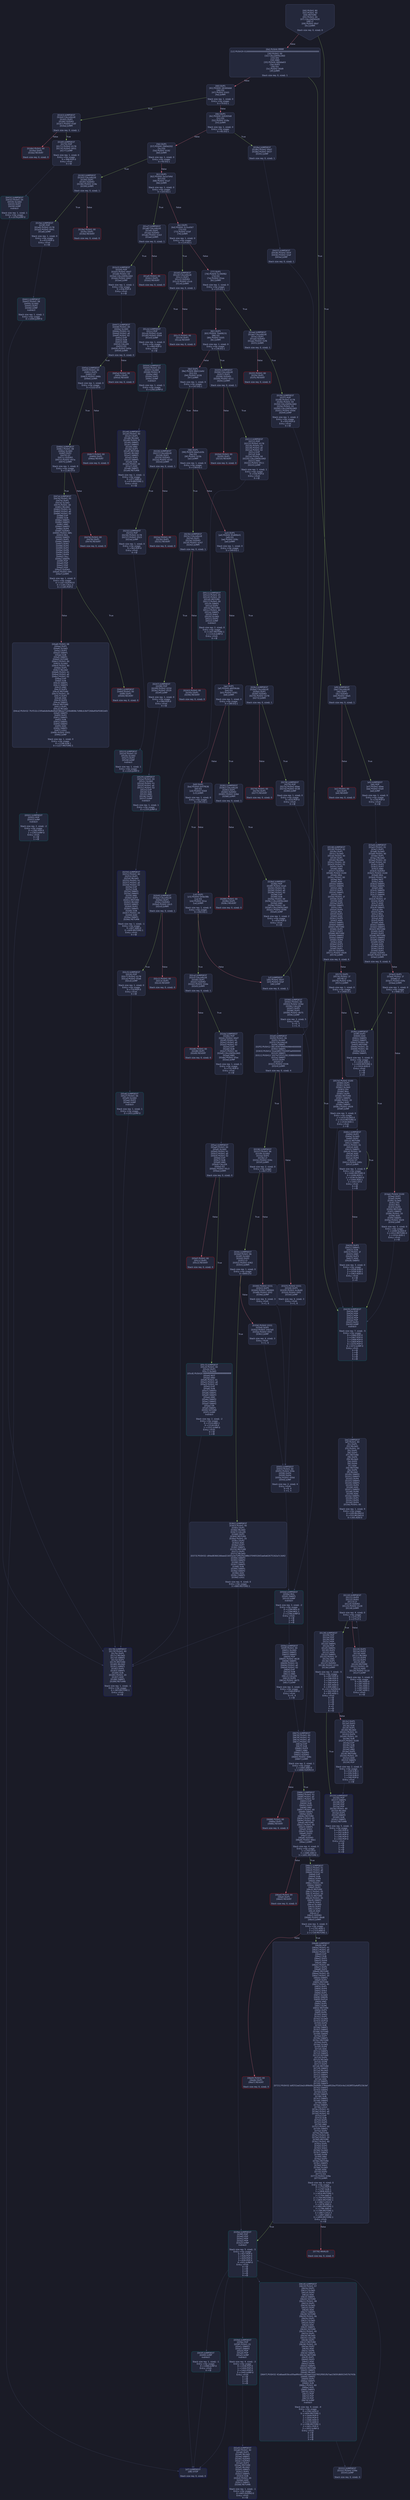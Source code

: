 digraph G {
    node [shape=box, style="filled, rounded", color="#565f89", fontcolor="#c0caf5", fontname="Helvetica", fillcolor="#24283b"];
    edge [color="#414868", fontcolor="#c0caf5", fontname="Helvetica"];
    bgcolor="#1a1b26";
    0 [ label = "[00] PUSH1 80
[02] PUSH1 40
[04] MSTORE
[05] PUSH1 04
[07] CALLDATASIZE
[08] LT
[09] PUSH2 00cf
[0c] JUMPI

Stack size req: 0, sizeΔ: 0
" shape = invhouse]
    1 [ label = "[0d] PUSH4 ffffffff
[12] PUSH29 0100000000000000000000000000000000000000000000000000000000
[30] PUSH1 00
[32] CALLDATALOAD
[33] DIV
[34] AND
[35] PUSH4 06fdde03
[3a] DUP2
[3b] EQ
[3c] PUSH2 00d9
[3f] JUMPI

Stack size req: 0, sizeΔ: 1
"]
    2 [ label = "[40] DUP1
[41] PUSH4 18160ddd
[46] EQ
[47] PUSH2 0163
[4a] JUMPI

Stack size req: 1, sizeΔ: 0
Entry->Op usage:
	0->70:EQ:1
"]
    3 [ label = "[4b] DUP1
[4c] PUSH4 1b9265b8
[51] EQ
[52] PUSH2 018a
[55] JUMPI

Stack size req: 1, sizeΔ: 0
Entry->Op usage:
	0->81:EQ:1
"]
    4 [ label = "[56] DUP1
[57] PUSH4 2969d202
[5c] EQ
[5d] PUSH2 0192
[60] JUMPI

Stack size req: 1, sizeΔ: 0
Entry->Op usage:
	0->92:EQ:1
"]
    5 [ label = "[61] DUP1
[62] PUSH4 2e1a7d4d
[67] EQ
[68] PUSH2 01a7
[6b] JUMPI

Stack size req: 1, sizeΔ: 0
Entry->Op usage:
	0->103:EQ:1
"]
    6 [ label = "[6c] DUP1
[6d] PUSH4 313ce567
[72] EQ
[73] PUSH2 01bf
[76] JUMPI

Stack size req: 1, sizeΔ: 0
Entry->Op usage:
	0->114:EQ:1
"]
    7 [ label = "[77] DUP1
[78] PUSH4 5c390f82
[7d] EQ
[7e] PUSH2 01ea
[81] JUMPI

Stack size req: 1, sizeΔ: 0
Entry->Op usage:
	0->125:EQ:1
"]
    8 [ label = "[82] DUP1
[83] PUSH4 70a08231
[88] EQ
[89] PUSH2 0205
[8c] JUMPI

Stack size req: 1, sizeΔ: 0
Entry->Op usage:
	0->136:EQ:1
"]
    9 [ label = "[8d] DUP1
[8e] PUSH4 88d12a4d
[93] EQ
[94] PUSH2 0226
[97] JUMPI

Stack size req: 1, sizeΔ: 0
Entry->Op usage:
	0->147:EQ:1
"]
    10 [ label = "[98] DUP1
[99] PUSH4 8da5cb5b
[9e] EQ
[9f] PUSH2 023b
[a2] JUMPI

Stack size req: 1, sizeΔ: 0
Entry->Op usage:
	0->158:EQ:1
"]
    11 [ label = "[a3] DUP1
[a4] PUSH4 95d89b41
[a9] EQ
[aa] PUSH2 026c
[ad] JUMPI

Stack size req: 1, sizeΔ: 0
Entry->Op usage:
	0->169:EQ:1
"]
    12 [ label = "[ae] DUP1
[af] PUSH4 a9059cbb
[b4] EQ
[b5] PUSH2 0281
[b8] JUMPI

Stack size req: 1, sizeΔ: 0
Entry->Op usage:
	0->180:EQ:1
"]
    13 [ label = "[b9] DUP1
[ba] PUSH4 b5f7f636
[bf] EQ
[c0] PUSH2 02b9
[c3] JUMPI

Stack size req: 1, sizeΔ: 0
Entry->Op usage:
	0->191:EQ:1
"]
    14 [ label = "[c4] DUP1
[c5] PUSH4 f2fde38b
[ca] EQ
[cb] PUSH2 02ce
[ce] JUMPI

Stack size req: 1, sizeΔ: 0
Entry->Op usage:
	0->202:EQ:1
"]
    15 [ label = "[cf] JUMPDEST
[d0] PUSH2 00d7
[d3] PUSH2 02ef
[d6] JUMP

Stack size req: 0, sizeΔ: 1
"]
    16 [ label = "[d7] JUMPDEST
[d8] STOP

Stack size req: 0, sizeΔ: 0
" color = "darkblue"]
    17 [ label = "[d9] JUMPDEST
[da] CALLVALUE
[db] DUP1
[dc] ISZERO
[dd] PUSH2 00e5
[e0] JUMPI

Stack size req: 0, sizeΔ: 1
"]
    18 [ label = "[e1] PUSH1 00
[e3] DUP1
[e4] REVERT

Stack size req: 0, sizeΔ: 0
" color = "red"]
    19 [ label = "[e5] JUMPDEST
[e6] POP
[e7] PUSH2 00ee
[ea] PUSH2 03a4
[ed] JUMP

Stack size req: 1, sizeΔ: 0
Entry->Op usage:
	0->230:POP:0
Entry->Exit:
	0->😵
"]
    20 [ label = "[ee] JUMPDEST
[ef] PUSH1 40
[f1] DUP1
[f2] MLOAD
[f3] PUSH1 20
[f5] DUP1
[f6] DUP3
[f7] MSTORE
[f8] DUP4
[f9] MLOAD
[fa] DUP2
[fb] DUP4
[fc] ADD
[fd] MSTORE
[fe] DUP4
[ff] MLOAD
[0100] SWAP2
[0101] SWAP3
[0102] DUP4
[0103] SWAP3
[0104] SWAP1
[0105] DUP4
[0106] ADD
[0107] SWAP2
[0108] DUP6
[0109] ADD
[010a] SWAP1
[010b] DUP1
[010c] DUP4
[010d] DUP4
[010e] PUSH1 00

Stack size req: 1, sizeΔ: 9
Entry->Op usage:
	0->249:MLOAD:0
	0->255:MLOAD:0
	0->265:ADD:0
"]
    21 [ label = "[0110] JUMPDEST
[0111] DUP4
[0112] DUP2
[0113] LT
[0114] ISZERO
[0115] PUSH2 0128
[0118] JUMPI

Stack size req: 4, sizeΔ: 0
Entry->Op usage:
	0->275:LT:0
	3->275:LT:1
"]
    22 [ label = "[0119] DUP2
[011a] DUP2
[011b] ADD
[011c] MLOAD
[011d] DUP4
[011e] DUP3
[011f] ADD
[0120] MSTORE
[0121] PUSH1 20
[0123] ADD
[0124] PUSH2 0110
[0127] JUMP

Stack size req: 3, sizeΔ: 0
Entry->Op usage:
	0->283:ADD:0
	0->287:ADD:0
	0->291:ADD:1
	1->283:ADD:1
	2->287:ADD:1
Entry->Exit:
	0->😵
"]
    23 [ label = "[0128] JUMPDEST
[0129] POP
[012a] POP
[012b] POP
[012c] POP
[012d] SWAP1
[012e] POP
[012f] SWAP1
[0130] DUP2
[0131] ADD
[0132] SWAP1
[0133] PUSH1 1f
[0135] AND
[0136] DUP1
[0137] ISZERO
[0138] PUSH2 0155
[013b] JUMPI

Stack size req: 7, sizeΔ: -5
Entry->Op usage:
	0->297:POP:0
	1->298:POP:0
	2->299:POP:0
	3->300:POP:0
	4->305:ADD:0
	4->309:AND:1
	4->311:ISZERO:0
	5->302:POP:0
	6->305:ADD:1
Entry->Exit:
	0->😵
	1->😵
	2->😵
	3->😵
	4->0
	5->😵
	6->😵
"]
    24 [ label = "[013c] DUP1
[013d] DUP3
[013e] SUB
[013f] DUP1
[0140] MLOAD
[0141] PUSH1 01
[0143] DUP4
[0144] PUSH1 20
[0146] SUB
[0147] PUSH2 0100
[014a] EXP
[014b] SUB
[014c] NOT
[014d] AND
[014e] DUP2
[014f] MSTORE
[0150] PUSH1 20
[0152] ADD
[0153] SWAP2
[0154] POP

Stack size req: 2, sizeΔ: 0
Entry->Op usage:
	0->318:SUB:1
	0->326:SUB:1
	1->318:SUB:0
	1->340:POP:0
Entry->Exit:
	1->😵
"]
    25 [ label = "[0155] JUMPDEST
[0156] POP
[0157] SWAP3
[0158] POP
[0159] POP
[015a] POP
[015b] PUSH1 40
[015d] MLOAD
[015e] DUP1
[015f] SWAP2
[0160] SUB
[0161] SWAP1
[0162] RETURN

Stack size req: 5, sizeΔ: -5
Entry->Op usage:
	0->342:POP:0
	1->352:SUB:0
	2->345:POP:0
	3->346:POP:0
	4->344:POP:0
Entry->Exit:
	0->😵
	1->😵
	2->😵
	3->😵
	4->😵
" color = "darkblue"]
    26 [ label = "[0163] JUMPDEST
[0164] CALLVALUE
[0165] DUP1
[0166] ISZERO
[0167] PUSH2 016f
[016a] JUMPI

Stack size req: 0, sizeΔ: 1
"]
    27 [ label = "[016b] PUSH1 00
[016d] DUP1
[016e] REVERT

Stack size req: 0, sizeΔ: 0
" color = "red"]
    28 [ label = "[016f] JUMPDEST
[0170] POP
[0171] PUSH2 0178
[0174] PUSH2 0431
[0177] JUMP

Stack size req: 1, sizeΔ: 0
Entry->Op usage:
	0->368:POP:0
Entry->Exit:
	0->😵
"]
    29 [ label = "[0178] JUMPDEST
[0179] PUSH1 40
[017b] DUP1
[017c] MLOAD
[017d] SWAP2
[017e] DUP3
[017f] MSTORE
[0180] MLOAD
[0181] SWAP1
[0182] DUP2
[0183] SWAP1
[0184] SUB
[0185] PUSH1 20
[0187] ADD
[0188] SWAP1
[0189] RETURN

Stack size req: 1, sizeΔ: -1
Entry->Op usage:
	0->383:MSTORE:1
Entry->Exit:
	0->😵
" color = "darkblue"]
    30 [ label = "[018a] JUMPDEST
[018b] PUSH2 00d7
[018e] PUSH2 0437
[0191] JUMP

Stack size req: 0, sizeΔ: 1
"]
    31 [ label = "[0192] JUMPDEST
[0193] CALLVALUE
[0194] DUP1
[0195] ISZERO
[0196] PUSH2 019e
[0199] JUMPI

Stack size req: 0, sizeΔ: 1
"]
    32 [ label = "[019a] PUSH1 00
[019c] DUP1
[019d] REVERT

Stack size req: 0, sizeΔ: 0
" color = "red"]
    33 [ label = "[019e] JUMPDEST
[019f] POP
[01a0] PUSH2 0178
[01a3] PUSH2 0441
[01a6] JUMP

Stack size req: 1, sizeΔ: 0
Entry->Op usage:
	0->415:POP:0
Entry->Exit:
	0->😵
"]
    34 [ label = "[01a7] JUMPDEST
[01a8] CALLVALUE
[01a9] DUP1
[01aa] ISZERO
[01ab] PUSH2 01b3
[01ae] JUMPI

Stack size req: 0, sizeΔ: 1
"]
    35 [ label = "[01af] PUSH1 00
[01b1] DUP1
[01b2] REVERT

Stack size req: 0, sizeΔ: 0
" color = "red"]
    36 [ label = "[01b3] JUMPDEST
[01b4] POP
[01b5] PUSH2 00d7
[01b8] PUSH1 04
[01ba] CALLDATALOAD
[01bb] PUSH2 0447
[01be] JUMP

Stack size req: 1, sizeΔ: 1
Entry->Op usage:
	0->436:POP:0
Entry->Exit:
	0->😵
"]
    37 [ label = "[01bf] JUMPDEST
[01c0] CALLVALUE
[01c1] DUP1
[01c2] ISZERO
[01c3] PUSH2 01cb
[01c6] JUMPI

Stack size req: 0, sizeΔ: 1
"]
    38 [ label = "[01c7] PUSH1 00
[01c9] DUP1
[01ca] REVERT

Stack size req: 0, sizeΔ: 0
" color = "red"]
    39 [ label = "[01cb] JUMPDEST
[01cc] POP
[01cd] PUSH2 01d4
[01d0] PUSH2 0504
[01d3] JUMP

Stack size req: 1, sizeΔ: 0
Entry->Op usage:
	0->460:POP:0
Entry->Exit:
	0->😵
"]
    40 [ label = "[01d4] JUMPDEST
[01d5] PUSH1 40
[01d7] DUP1
[01d8] MLOAD
[01d9] PUSH1 ff
[01db] SWAP1
[01dc] SWAP3
[01dd] AND
[01de] DUP3
[01df] MSTORE
[01e0] MLOAD
[01e1] SWAP1
[01e2] DUP2
[01e3] SWAP1
[01e4] SUB
[01e5] PUSH1 20
[01e7] ADD
[01e8] SWAP1
[01e9] RETURN

Stack size req: 1, sizeΔ: -1
Entry->Op usage:
	0->477:AND:0
	0->479:MSTORE:1
Entry->Exit:
	0->😵
" color = "darkblue"]
    41 [ label = "[01ea] JUMPDEST
[01eb] CALLVALUE
[01ec] DUP1
[01ed] ISZERO
[01ee] PUSH2 01f6
[01f1] JUMPI

Stack size req: 0, sizeΔ: 1
"]
    42 [ label = "[01f2] PUSH1 00
[01f4] DUP1
[01f5] REVERT

Stack size req: 0, sizeΔ: 0
" color = "red"]
    43 [ label = "[01f6] JUMPDEST
[01f7] POP
[01f8] PUSH2 0178
[01fb] PUSH1 04
[01fd] CALLDATALOAD
[01fe] PUSH1 24
[0200] CALLDATALOAD
[0201] PUSH2 050d
[0204] JUMP

Stack size req: 1, sizeΔ: 2
Entry->Op usage:
	0->503:POP:0
Entry->Exit:
	0->😵
"]
    44 [ label = "[0205] JUMPDEST
[0206] CALLVALUE
[0207] DUP1
[0208] ISZERO
[0209] PUSH2 0211
[020c] JUMPI

Stack size req: 0, sizeΔ: 1
"]
    45 [ label = "[020d] PUSH1 00
[020f] DUP1
[0210] REVERT

Stack size req: 0, sizeΔ: 0
" color = "red"]
    46 [ label = "[0211] JUMPDEST
[0212] POP
[0213] PUSH2 0178
[0216] PUSH1 01
[0218] PUSH1 a0
[021a] PUSH1 02
[021c] EXP
[021d] SUB
[021e] PUSH1 04
[0220] CALLDATALOAD
[0221] AND
[0222] PUSH2 0511
[0225] JUMP

Stack size req: 1, sizeΔ: 1
Entry->Op usage:
	0->530:POP:0
Entry->Exit:
	0->😵
"]
    47 [ label = "[0226] JUMPDEST
[0227] CALLVALUE
[0228] DUP1
[0229] ISZERO
[022a] PUSH2 0232
[022d] JUMPI

Stack size req: 0, sizeΔ: 1
"]
    48 [ label = "[022e] PUSH1 00
[0230] DUP1
[0231] REVERT

Stack size req: 0, sizeΔ: 0
" color = "red"]
    49 [ label = "[0232] JUMPDEST
[0233] POP
[0234] PUSH2 0178
[0237] PUSH2 0523
[023a] JUMP

Stack size req: 1, sizeΔ: 0
Entry->Op usage:
	0->563:POP:0
Entry->Exit:
	0->😵
"]
    50 [ label = "[023b] JUMPDEST
[023c] CALLVALUE
[023d] DUP1
[023e] ISZERO
[023f] PUSH2 0247
[0242] JUMPI

Stack size req: 0, sizeΔ: 1
"]
    51 [ label = "[0243] PUSH1 00
[0245] DUP1
[0246] REVERT

Stack size req: 0, sizeΔ: 0
" color = "red"]
    52 [ label = "[0247] JUMPDEST
[0248] POP
[0249] PUSH2 0250
[024c] PUSH2 0529
[024f] JUMP

Stack size req: 1, sizeΔ: 0
Entry->Op usage:
	0->584:POP:0
Entry->Exit:
	0->😵
"]
    53 [ label = "[0250] JUMPDEST
[0251] PUSH1 40
[0253] DUP1
[0254] MLOAD
[0255] PUSH1 01
[0257] PUSH1 a0
[0259] PUSH1 02
[025b] EXP
[025c] SUB
[025d] SWAP1
[025e] SWAP3
[025f] AND
[0260] DUP3
[0261] MSTORE
[0262] MLOAD
[0263] SWAP1
[0264] DUP2
[0265] SWAP1
[0266] SUB
[0267] PUSH1 20
[0269] ADD
[026a] SWAP1
[026b] RETURN

Stack size req: 1, sizeΔ: -1
Entry->Op usage:
	0->607:AND:0
	0->609:MSTORE:1
Entry->Exit:
	0->😵
" color = "darkblue"]
    54 [ label = "[026c] JUMPDEST
[026d] CALLVALUE
[026e] DUP1
[026f] ISZERO
[0270] PUSH2 0278
[0273] JUMPI

Stack size req: 0, sizeΔ: 1
"]
    55 [ label = "[0274] PUSH1 00
[0276] DUP1
[0277] REVERT

Stack size req: 0, sizeΔ: 0
" color = "red"]
    56 [ label = "[0278] JUMPDEST
[0279] POP
[027a] PUSH2 00ee
[027d] PUSH2 0538
[0280] JUMP

Stack size req: 1, sizeΔ: 0
Entry->Op usage:
	0->633:POP:0
Entry->Exit:
	0->😵
"]
    57 [ label = "[0281] JUMPDEST
[0282] CALLVALUE
[0283] DUP1
[0284] ISZERO
[0285] PUSH2 028d
[0288] JUMPI

Stack size req: 0, sizeΔ: 1
"]
    58 [ label = "[0289] PUSH1 00
[028b] DUP1
[028c] REVERT

Stack size req: 0, sizeΔ: 0
" color = "red"]
    59 [ label = "[028d] JUMPDEST
[028e] POP
[028f] PUSH2 02a5
[0292] PUSH1 01
[0294] PUSH1 a0
[0296] PUSH1 02
[0298] EXP
[0299] SUB
[029a] PUSH1 04
[029c] CALLDATALOAD
[029d] AND
[029e] PUSH1 24
[02a0] CALLDATALOAD
[02a1] PUSH2 0590
[02a4] JUMP

Stack size req: 1, sizeΔ: 2
Entry->Op usage:
	0->654:POP:0
Entry->Exit:
	0->😵
"]
    60 [ label = "[02a5] JUMPDEST
[02a6] PUSH1 40
[02a8] DUP1
[02a9] MLOAD
[02aa] SWAP2
[02ab] ISZERO
[02ac] ISZERO
[02ad] DUP3
[02ae] MSTORE
[02af] MLOAD
[02b0] SWAP1
[02b1] DUP2
[02b2] SWAP1
[02b3] SUB
[02b4] PUSH1 20
[02b6] ADD
[02b7] SWAP1
[02b8] RETURN

Stack size req: 1, sizeΔ: -1
Entry->Op usage:
	0->683:ISZERO:0
Entry->Exit:
	0->😵
" color = "darkblue"]
    61 [ label = "[02b9] JUMPDEST
[02ba] CALLVALUE
[02bb] DUP1
[02bc] ISZERO
[02bd] PUSH2 02c5
[02c0] JUMPI

Stack size req: 0, sizeΔ: 1
"]
    62 [ label = "[02c1] PUSH1 00
[02c3] DUP1
[02c4] REVERT

Stack size req: 0, sizeΔ: 0
" color = "red"]
    63 [ label = "[02c5] JUMPDEST
[02c6] POP
[02c7] PUSH2 0178
[02ca] PUSH2 05a6
[02cd] JUMP

Stack size req: 1, sizeΔ: 0
Entry->Op usage:
	0->710:POP:0
Entry->Exit:
	0->😵
"]
    64 [ label = "[02ce] JUMPDEST
[02cf] CALLVALUE
[02d0] DUP1
[02d1] ISZERO
[02d2] PUSH2 02da
[02d5] JUMPI

Stack size req: 0, sizeΔ: 1
"]
    65 [ label = "[02d6] PUSH1 00
[02d8] DUP1
[02d9] REVERT

Stack size req: 0, sizeΔ: 0
" color = "red"]
    66 [ label = "[02da] JUMPDEST
[02db] POP
[02dc] PUSH2 00d7
[02df] PUSH1 01
[02e1] PUSH1 a0
[02e3] PUSH1 02
[02e5] EXP
[02e6] SUB
[02e7] PUSH1 04
[02e9] CALLDATALOAD
[02ea] AND
[02eb] PUSH2 05ac
[02ee] JUMP

Stack size req: 1, sizeΔ: 1
Entry->Op usage:
	0->731:POP:0
Entry->Exit:
	0->😵
"]
    67 [ label = "[02ef] JUMPDEST
[02f0] PUSH1 06
[02f2] SLOAD
[02f3] CALLVALUE
[02f4] SWAP1
[02f5] PUSH12 0813f3978f89409844000000
[0302] SWAP1
[0303] PUSH12 0cecb8f27f4200f3a0000000
[0310] SWAP1
[0311] PUSH12 1027e72f1f12813088000000
[031e] SWAP1
[031f] DUP4
[0320] LT
[0321] PUSH2 0336
[0324] JUMPI

Stack size req: 0, sizeΔ: 4
"]
    68 [ label = "[0325] PUSH2 0331
[0328] DUP5
[0329] PUSH3 4c4b40
[032d] PUSH2 05f2
[0330] JUMP

Stack size req: 4, sizeΔ: 3
Entry->Exit:
	3->1, 6
"]
    69 [ label = "[0331] JUMPDEST
[0332] PUSH2 039e
[0335] JUMP

Stack size req: 0, sizeΔ: 0
"]
    70 [ label = "[0336] JUMPDEST
[0337] PUSH1 06
[0339] SLOAD
[033a] DUP3
[033b] LT
[033c] PUSH2 034c
[033f] JUMPI

Stack size req: 2, sizeΔ: 0
Entry->Op usage:
	1->827:LT:0
"]
    71 [ label = "[0340] PUSH2 0331
[0343] DUP5
[0344] PUSH3 3d0900
[0348] PUSH2 05f2
[034b] JUMP

Stack size req: 4, sizeΔ: 3
Entry->Exit:
	3->1, 6
"]
    72 [ label = "[034c] JUMPDEST
[034d] PUSH1 06
[034f] SLOAD
[0350] DUP2
[0351] LT
[0352] PUSH2 0362
[0355] JUMPI

Stack size req: 1, sizeΔ: 0
Entry->Op usage:
	0->849:LT:0
"]
    73 [ label = "[0356] PUSH2 0331
[0359] DUP5
[035a] PUSH3 3567e0
[035e] PUSH2 05f2
[0361] JUMP

Stack size req: 4, sizeΔ: 3
Entry->Exit:
	3->1, 6
"]
    74 [ label = "[0362] JUMPDEST
[0363] PUSH1 40
[0365] DUP1
[0366] MLOAD
[0367] CALLER
[0368] DUP2
[0369] MSTORE
[036a] PUSH1 20
[036c] DUP2
[036d] ADD
[036e] DUP7
[036f] SWAP1
[0370] MSTORE
[0371] DUP2
[0372] MLOAD
[0373] PUSH32 c84ed8366166eed21655a3e72ffe2fe188b3704052bf2ae0a62675162a7c3d42
[0394] SWAP3
[0395] SWAP2
[0396] DUP2
[0397] SWAP1
[0398] SUB
[0399] SWAP1
[039a] SWAP2
[039b] ADD
[039c] SWAP1
[039d] LOG1

Stack size req: 4, sizeΔ: 0
Entry->Op usage:
	3->880:MSTORE:1
"]
    75 [ label = "[039e] JUMPDEST
[039f] POP
[03a0] POP
[03a1] POP
[03a2] POP
[03a3] JUMP
Indirect!

Stack size req: 5, sizeΔ: -5
Entry->Op usage:
	0->927:POP:0
	1->928:POP:0
	2->929:POP:0
	3->930:POP:0
	4->931:JUMP:0
Entry->Exit:
	0->😵
	1->😵
	2->😵
	3->😵
	4->😵
" color = "teal"]
    76 [ label = "[03a4] JUMPDEST
[03a5] PUSH1 01
[03a7] DUP1
[03a8] SLOAD
[03a9] PUSH1 40
[03ab] DUP1
[03ac] MLOAD
[03ad] PUSH1 20
[03af] PUSH1 02
[03b1] DUP5
[03b2] DUP7
[03b3] AND
[03b4] ISZERO
[03b5] PUSH2 0100
[03b8] MUL
[03b9] PUSH1 00
[03bb] NOT
[03bc] ADD
[03bd] SWAP1
[03be] SWAP5
[03bf] AND
[03c0] SWAP4
[03c1] SWAP1
[03c2] SWAP4
[03c3] DIV
[03c4] PUSH1 1f
[03c6] DUP2
[03c7] ADD
[03c8] DUP5
[03c9] SWAP1
[03ca] DIV
[03cb] DUP5
[03cc] MUL
[03cd] DUP3
[03ce] ADD
[03cf] DUP5
[03d0] ADD
[03d1] SWAP1
[03d2] SWAP3
[03d3] MSTORE
[03d4] DUP2
[03d5] DUP2
[03d6] MSTORE
[03d7] SWAP3
[03d8] SWAP2
[03d9] DUP4
[03da] ADD
[03db] DUP3
[03dc] DUP3
[03dd] DUP1
[03de] ISZERO
[03df] PUSH2 0429
[03e2] JUMPI

Stack size req: 0, sizeΔ: 6
"]
    77 [ label = "[03e3] DUP1
[03e4] PUSH1 1f
[03e6] LT
[03e7] PUSH2 03fe
[03ea] JUMPI

Stack size req: 1, sizeΔ: 0
Entry->Op usage:
	0->998:LT:1
"]
    78 [ label = "[03eb] PUSH2 0100
[03ee] DUP1
[03ef] DUP4
[03f0] SLOAD
[03f1] DIV
[03f2] MUL
[03f3] DUP4
[03f4] MSTORE
[03f5] SWAP2
[03f6] PUSH1 20
[03f8] ADD
[03f9] SWAP2
[03fa] PUSH2 0429
[03fd] JUMP

Stack size req: 3, sizeΔ: 0
Entry->Op usage:
	1->1008:SLOAD:0
	2->1012:MSTORE:0
	2->1016:ADD:1
Entry->Exit:
	2->😵
"]
    79 [ label = "[03fe] JUMPDEST
[03ff] DUP3
[0400] ADD
[0401] SWAP2
[0402] SWAP1
[0403] PUSH1 00
[0405] MSTORE
[0406] PUSH1 20
[0408] PUSH1 00
[040a] SHA3
[040b] SWAP1

Stack size req: 3, sizeΔ: 0
Entry->Op usage:
	0->1024:ADD:1
	1->1029:MSTORE:1
	2->1024:ADD:0
Entry->Exit:
	0->😵
	1->😵
	2->0
"]
    80 [ label = "[040c] JUMPDEST
[040d] DUP2
[040e] SLOAD
[040f] DUP2
[0410] MSTORE
[0411] SWAP1
[0412] PUSH1 01
[0414] ADD
[0415] SWAP1
[0416] PUSH1 20
[0418] ADD
[0419] DUP1
[041a] DUP4
[041b] GT
[041c] PUSH2 040c
[041f] JUMPI

Stack size req: 3, sizeΔ: 0
Entry->Op usage:
	0->1040:MSTORE:0
	0->1048:ADD:1
	1->1038:SLOAD:0
	1->1044:ADD:1
	2->1051:GT:0
Entry->Exit:
	0->😵
	1->😵
"]
    81 [ label = "[0420] DUP3
[0421] SWAP1
[0422] SUB
[0423] PUSH1 1f
[0425] AND
[0426] DUP3
[0427] ADD
[0428] SWAP2

Stack size req: 3, sizeΔ: 0
Entry->Op usage:
	0->1058:SUB:0
	2->1058:SUB:1
	2->1063:ADD:0
Entry->Exit:
	0->😵
	2->0
"]
    82 [ label = "[0429] JUMPDEST
[042a] POP
[042b] POP
[042c] POP
[042d] POP
[042e] POP
[042f] DUP2
[0430] JUMP
Indirect!

Stack size req: 7, sizeΔ: -5
Entry->Op usage:
	0->1066:POP:0
	1->1067:POP:0
	2->1068:POP:0
	3->1069:POP:0
	4->1070:POP:0
	6->1072:JUMP:0
Entry->Exit:
	0->😵
	1->😵
	2->😵
	3->😵
	4->😵
" color = "teal"]
    83 [ label = "[0431] JUMPDEST
[0432] PUSH1 04
[0434] SLOAD
[0435] DUP2
[0436] JUMP
Indirect!

Stack size req: 1, sizeΔ: 1
Entry->Op usage:
	0->1078:JUMP:0
" color = "teal"]
    84 [ label = "[0437] JUMPDEST
[0438] PUSH2 043f
[043b] PUSH2 02ef
[043e] JUMP

Stack size req: 0, sizeΔ: 1
"]
    85 [ label = "[043f] JUMPDEST
[0440] JUMP
Indirect!

Stack size req: 1, sizeΔ: -1
Entry->Op usage:
	0->1088:JUMP:0
Entry->Exit:
	0->😵
" color = "teal"]
    86 [ label = "[0441] JUMPDEST
[0442] PUSH1 08
[0444] SLOAD
[0445] DUP2
[0446] JUMP
Indirect!

Stack size req: 1, sizeΔ: 1
Entry->Op usage:
	0->1094:JUMP:0
" color = "teal"]
    87 [ label = "[0447] JUMPDEST
[0448] PUSH1 00
[044a] SLOAD
[044b] PUSH1 01
[044d] PUSH1 a0
[044f] PUSH1 02
[0451] EXP
[0452] SUB
[0453] AND
[0454] CALLER
[0455] EQ
[0456] PUSH2 045e
[0459] JUMPI

Stack size req: 0, sizeΔ: 0
"]
    88 [ label = "[045a] PUSH1 00
[045c] DUP1
[045d] REVERT

Stack size req: 0, sizeΔ: 0
" color = "red"]
    89 [ label = "[045e] JUMPDEST
[045f] PUSH1 00
[0461] DUP2
[0462] GT
[0463] PUSH2 046b
[0466] JUMPI

Stack size req: 1, sizeΔ: 0
Entry->Op usage:
	0->1122:GT:0
"]
    90 [ label = "[0467] PUSH1 00
[0469] DUP1
[046a] REVERT

Stack size req: 0, sizeΔ: 0
" color = "red"]
    91 [ label = "[046b] JUMPDEST
[046c] PUSH1 08
[046e] SLOAD
[046f] DUP2
[0470] GT
[0471] ISZERO
[0472] PUSH2 047a
[0475] JUMPI

Stack size req: 1, sizeΔ: 0
Entry->Op usage:
	0->1136:GT:0
"]
    92 [ label = "[0476] PUSH1 00
[0478] DUP1
[0479] REVERT

Stack size req: 0, sizeΔ: 0
" color = "red"]
    93 [ label = "[047a] JUMPDEST
[047b] PUSH1 00
[047d] DUP1
[047e] SLOAD
[047f] PUSH1 40
[0481] MLOAD
[0482] PUSH1 01
[0484] PUSH1 a0
[0486] PUSH1 02
[0488] EXP
[0489] SUB
[048a] SWAP1
[048b] SWAP2
[048c] AND
[048d] SWAP2
[048e] DUP4
[048f] ISZERO
[0490] PUSH2 08fc
[0493] MUL
[0494] SWAP2
[0495] DUP5
[0496] SWAP2
[0497] DUP2
[0498] DUP2
[0499] DUP2
[049a] DUP6
[049b] DUP9
[049c] DUP9
[049d] CALL
[049e] SWAP4
[049f] POP
[04a0] POP
[04a1] POP
[04a2] POP
[04a3] ISZERO
[04a4] PUSH2 04fc
[04a7] JUMPI

Stack size req: 1, sizeΔ: 0
Entry->Op usage:
	0->1167:ISZERO:0
	0->1181:CALL:2
	0->1185:POP:0
"]
    94 [ label = "[04a8] PUSH1 08
[04aa] DUP1
[04ab] SLOAD
[04ac] DUP3
[04ad] SWAP1
[04ae] SUB
[04af] SWAP1
[04b0] SSTORE
[04b1] PUSH1 00
[04b3] SLOAD
[04b4] PUSH1 40
[04b6] DUP1
[04b7] MLOAD
[04b8] PUSH1 01
[04ba] PUSH1 a0
[04bc] PUSH1 02
[04be] EXP
[04bf] SUB
[04c0] SWAP1
[04c1] SWAP3
[04c2] AND
[04c3] DUP3
[04c4] MSTORE
[04c5] PUSH1 20
[04c7] DUP3
[04c8] ADD
[04c9] DUP4
[04ca] SWAP1
[04cb] MSTORE
[04cc] DUP1
[04cd] MLOAD
[04ce] PUSH32 7fcf532c15f0a6db0bd6d0e038bea71d30d808c7d98cb3bf7268a95bf5081b65
[04ef] SWAP3
[04f0] DUP2
[04f1] SWAP1
[04f2] SUB
[04f3] SWAP1
[04f4] SWAP2
[04f5] ADD
[04f6] SWAP1
[04f7] LOG1
[04f8] PUSH2 0501
[04fb] JUMP

Stack size req: 1, sizeΔ: 0
Entry->Op usage:
	0->1198:SUB:1
	0->1227:MSTORE:1
"]
    95 [ label = "[04fc] JUMPDEST
[04fd] PUSH1 00
[04ff] DUP1
[0500] REVERT

Stack size req: 0, sizeΔ: 0
" color = "red"]
    96 [ label = "[0501] JUMPDEST
[0502] POP
[0503] JUMP
Indirect!

Stack size req: 2, sizeΔ: -2
Entry->Op usage:
	0->1282:POP:0
	1->1283:JUMP:0
Entry->Exit:
	0->😵
	1->😵
" color = "teal"]
    97 [ label = "[0504] JUMPDEST
[0505] PUSH1 03
[0507] SLOAD
[0508] PUSH1 ff
[050a] AND
[050b] DUP2
[050c] JUMP
Indirect!

Stack size req: 1, sizeΔ: 1
Entry->Op usage:
	0->1292:JUMP:0
" color = "teal"]
    98 [ label = "[050d] JUMPDEST
[050e] MUL
[050f] SWAP1
[0510] JUMP
Indirect!

Stack size req: 3, sizeΔ: -2
Entry->Op usage:
	0->1294:MUL:0
	1->1294:MUL:1
	2->1296:JUMP:0
Entry->Exit:
	0->😵
	1->😵
	2->😵
" color = "teal"]
    99 [ label = "[0511] JUMPDEST
[0512] PUSH1 05
[0514] PUSH1 20
[0516] MSTORE
[0517] PUSH1 00
[0519] SWAP1
[051a] DUP2
[051b] MSTORE
[051c] PUSH1 40
[051e] SWAP1
[051f] SHA3
[0520] SLOAD
[0521] DUP2
[0522] JUMP
Indirect!

Stack size req: 2, sizeΔ: 0
Entry->Op usage:
	0->1307:MSTORE:1
	1->1314:JUMP:0
Entry->Exit:
	0->😵
" color = "teal"]
    100 [ label = "[0523] JUMPDEST
[0524] PUSH1 07
[0526] SLOAD
[0527] DUP2
[0528] JUMP
Indirect!

Stack size req: 1, sizeΔ: 1
Entry->Op usage:
	0->1320:JUMP:0
" color = "teal"]
    101 [ label = "[0529] JUMPDEST
[052a] PUSH1 00
[052c] SLOAD
[052d] PUSH1 01
[052f] PUSH1 a0
[0531] PUSH1 02
[0533] EXP
[0534] SUB
[0535] AND
[0536] DUP2
[0537] JUMP
Indirect!

Stack size req: 1, sizeΔ: 1
Entry->Op usage:
	0->1335:JUMP:0
" color = "teal"]
    102 [ label = "[0538] JUMPDEST
[0539] PUSH1 02
[053b] DUP1
[053c] SLOAD
[053d] PUSH1 40
[053f] DUP1
[0540] MLOAD
[0541] PUSH1 20
[0543] PUSH1 01
[0545] DUP5
[0546] AND
[0547] ISZERO
[0548] PUSH2 0100
[054b] MUL
[054c] PUSH1 00
[054e] NOT
[054f] ADD
[0550] SWAP1
[0551] SWAP4
[0552] AND
[0553] DUP5
[0554] SWAP1
[0555] DIV
[0556] PUSH1 1f
[0558] DUP2
[0559] ADD
[055a] DUP5
[055b] SWAP1
[055c] DIV
[055d] DUP5
[055e] MUL
[055f] DUP3
[0560] ADD
[0561] DUP5
[0562] ADD
[0563] SWAP1
[0564] SWAP3
[0565] MSTORE
[0566] DUP2
[0567] DUP2
[0568] MSTORE
[0569] SWAP3
[056a] SWAP2
[056b] DUP4
[056c] ADD
[056d] DUP3
[056e] DUP3
[056f] DUP1
[0570] ISZERO
[0571] PUSH2 0429
[0574] JUMPI

Stack size req: 0, sizeΔ: 6
"]
    103 [ label = "[0575] DUP1
[0576] PUSH1 1f
[0578] LT
[0579] PUSH2 03fe
[057c] JUMPI

Stack size req: 1, sizeΔ: 0
Entry->Op usage:
	0->1400:LT:1
"]
    104 [ label = "[057d] PUSH2 0100
[0580] DUP1
[0581] DUP4
[0582] SLOAD
[0583] DIV
[0584] MUL
[0585] DUP4
[0586] MSTORE
[0587] SWAP2
[0588] PUSH1 20
[058a] ADD
[058b] SWAP2
[058c] PUSH2 0429
[058f] JUMP

Stack size req: 3, sizeΔ: 0
Entry->Op usage:
	1->1410:SLOAD:0
	2->1414:MSTORE:0
	2->1418:ADD:1
Entry->Exit:
	2->😵
"]
    105 [ label = "[0590] JUMPDEST
[0591] PUSH1 00
[0593] PUSH2 059d
[0596] CALLER
[0597] DUP5
[0598] DUP5
[0599] PUSH2 0675
[059c] JUMP

Stack size req: 2, sizeΔ: 5
Entry->Exit:
	0->0, 5
	1->1, 6
"]
    106 [ label = "[059d] JUMPDEST
[059e] POP
[059f] PUSH1 01
[05a1] SWAP3
[05a2] SWAP2
[05a3] POP
[05a4] POP
[05a5] JUMP
Indirect!

Stack size req: 4, sizeΔ: -3
Entry->Op usage:
	0->1438:POP:0
	1->1444:POP:0
	2->1443:POP:0
	3->1445:JUMP:0
Entry->Exit:
	0->😵
	1->😵
	2->😵
	3->😵
" color = "teal"]
    107 [ label = "[05a6] JUMPDEST
[05a7] PUSH1 06
[05a9] SLOAD
[05aa] DUP2
[05ab] JUMP
Indirect!

Stack size req: 1, sizeΔ: 1
Entry->Op usage:
	0->1451:JUMP:0
" color = "teal"]
    108 [ label = "[05ac] JUMPDEST
[05ad] PUSH1 00
[05af] SLOAD
[05b0] PUSH1 01
[05b2] PUSH1 a0
[05b4] PUSH1 02
[05b6] EXP
[05b7] SUB
[05b8] AND
[05b9] CALLER
[05ba] EQ
[05bb] PUSH2 05c3
[05be] JUMPI

Stack size req: 0, sizeΔ: 0
"]
    109 [ label = "[05bf] PUSH1 00
[05c1] DUP1
[05c2] REVERT

Stack size req: 0, sizeΔ: 0
" color = "red"]
    110 [ label = "[05c3] JUMPDEST
[05c4] PUSH1 00
[05c6] DUP1
[05c7] SLOAD
[05c8] PUSH20 ffffffffffffffffffffffffffffffffffffffff
[05dd] NOT
[05de] AND
[05df] PUSH1 01
[05e1] PUSH1 a0
[05e3] PUSH1 02
[05e5] EXP
[05e6] SUB
[05e7] SWAP3
[05e8] SWAP1
[05e9] SWAP3
[05ea] AND
[05eb] SWAP2
[05ec] SWAP1
[05ed] SWAP2
[05ee] OR
[05ef] SWAP1
[05f0] SSTORE
[05f1] JUMP
Indirect!

Stack size req: 2, sizeΔ: -2
Entry->Op usage:
	0->1514:AND:1
	0->1518:OR:0
	1->1521:JUMP:0
Entry->Exit:
	0->😵
	1->😵
" color = "teal"]
    111 [ label = "[05f2] JUMPDEST
[05f3] PUSH1 00
[05f5] PUSH2 05fe
[05f8] DUP4
[05f9] DUP4
[05fa] PUSH2 050d
[05fd] JUMP

Stack size req: 2, sizeΔ: 4
Entry->Exit:
	0->0, 4
	1->1, 5
"]
    112 [ label = "[05fe] JUMPDEST
[05ff] PUSH1 00
[0601] SLOAD
[0602] SWAP1
[0603] SWAP2
[0604] POP
[0605] PUSH2 0618
[0608] SWAP1
[0609] PUSH1 01
[060b] PUSH1 a0
[060d] PUSH1 02
[060f] EXP
[0610] SUB
[0611] AND
[0612] CALLER
[0613] DUP4
[0614] PUSH2 0675
[0617] JUMP

Stack size req: 2, sizeΔ: 3
Entry->Op usage:
	1->1540:POP:0
Entry->Exit:
	0->0, 4
	1->😵
"]
    113 [ label = "[0618] JUMPDEST
[0619] PUSH1 07
[061b] DUP1
[061c] SLOAD
[061d] DUP5
[061e] ADD
[061f] SWAP1
[0620] SSTORE
[0621] PUSH1 08
[0623] DUP1
[0624] SLOAD
[0625] DUP5
[0626] ADD
[0627] SWAP1
[0628] SSTORE
[0629] PUSH1 06
[062b] DUP1
[062c] SLOAD
[062d] DUP3
[062e] ADD
[062f] SWAP1
[0630] SSTORE
[0631] PUSH1 40
[0633] DUP1
[0634] MLOAD
[0635] CALLER
[0636] DUP2
[0637] MSTORE
[0638] PUSH1 20
[063a] DUP2
[063b] ADD
[063c] DUP6
[063d] SWAP1
[063e] MSTORE
[063f] DUP1
[0640] DUP3
[0641] ADD
[0642] DUP4
[0643] SWAP1
[0644] MSTORE
[0645] SWAP1
[0646] MLOAD
[0647] PUSH32 42a8aad03bce5faa99c641182dab32a27652f001fb7ae1565fc86915457b743b
[0668] SWAP2
[0669] DUP2
[066a] SWAP1
[066b] SUB
[066c] PUSH1 60
[066e] ADD
[066f] SWAP1
[0670] LOG1
[0671] POP
[0672] POP
[0673] POP
[0674] JUMP
Indirect!

Stack size req: 4, sizeΔ: -4
Entry->Op usage:
	0->1582:ADD:0
	0->1604:MSTORE:1
	0->1649:POP:0
	1->1650:POP:0
	2->1566:ADD:0
	2->1574:ADD:0
	2->1598:MSTORE:1
	2->1651:POP:0
	3->1652:JUMP:0
Entry->Exit:
	0->😵
	1->😵
	2->😵
	3->😵
" color = "teal"]
    114 [ label = "[0675] JUMPDEST
[0676] PUSH1 00
[0678] PUSH1 01
[067a] PUSH1 a0
[067c] PUSH1 02
[067e] EXP
[067f] SUB
[0680] DUP4
[0681] AND
[0682] ISZERO
[0683] ISZERO
[0684] PUSH2 068c
[0687] JUMPI

Stack size req: 2, sizeΔ: 1
Entry->Op usage:
	1->1665:AND:0
	1->1666:ISZERO:0
"]
    115 [ label = "[0688] PUSH1 00
[068a] DUP1
[068b] REVERT

Stack size req: 0, sizeΔ: 0
" color = "red"]
    116 [ label = "[068c] JUMPDEST
[068d] PUSH1 01
[068f] PUSH1 a0
[0691] PUSH1 02
[0693] EXP
[0694] SUB
[0695] DUP5
[0696] AND
[0697] PUSH1 00
[0699] SWAP1
[069a] DUP2
[069b] MSTORE
[069c] PUSH1 05
[069e] PUSH1 20
[06a0] MSTORE
[06a1] PUSH1 40
[06a3] SWAP1
[06a4] SHA3
[06a5] SLOAD
[06a6] DUP3
[06a7] GT
[06a8] ISZERO
[06a9] PUSH2 06b1
[06ac] JUMPI

Stack size req: 4, sizeΔ: 0
Entry->Op usage:
	1->1703:GT:0
	3->1686:AND:0
	3->1691:MSTORE:1
"]
    117 [ label = "[06ad] PUSH1 00
[06af] DUP1
[06b0] REVERT

Stack size req: 0, sizeΔ: 0
" color = "red"]
    118 [ label = "[06b1] JUMPDEST
[06b2] PUSH1 01
[06b4] PUSH1 a0
[06b6] PUSH1 02
[06b8] EXP
[06b9] SUB
[06ba] DUP4
[06bb] AND
[06bc] PUSH1 00
[06be] SWAP1
[06bf] DUP2
[06c0] MSTORE
[06c1] PUSH1 05
[06c3] PUSH1 20
[06c5] MSTORE
[06c6] PUSH1 40
[06c8] SWAP1
[06c9] SHA3
[06ca] SLOAD
[06cb] DUP3
[06cc] DUP2
[06cd] ADD
[06ce] LT
[06cf] ISZERO
[06d0] PUSH2 06d8
[06d3] JUMPI

Stack size req: 3, sizeΔ: 0
Entry->Op usage:
	1->1741:ADD:1
	2->1723:AND:0
	2->1728:MSTORE:1
"]
    119 [ label = "[06d4] PUSH1 00
[06d6] DUP1
[06d7] REVERT

Stack size req: 0, sizeΔ: 0
" color = "red"]
    120 [ label = "[06d8] JUMPDEST
[06d9] POP
[06da] PUSH1 01
[06dc] PUSH1 a0
[06de] PUSH1 02
[06e0] EXP
[06e1] SUB
[06e2] DUP1
[06e3] DUP4
[06e4] AND
[06e5] PUSH1 00
[06e7] DUP2
[06e8] DUP2
[06e9] MSTORE
[06ea] PUSH1 05
[06ec] PUSH1 20
[06ee] SWAP1
[06ef] DUP2
[06f0] MSTORE
[06f1] PUSH1 40
[06f3] DUP1
[06f4] DUP4
[06f5] SHA3
[06f6] DUP1
[06f7] SLOAD
[06f8] SWAP6
[06f9] DUP10
[06fa] AND
[06fb] DUP1
[06fc] DUP6
[06fd] MSTORE
[06fe] DUP3
[06ff] DUP6
[0700] SHA3
[0701] DUP1
[0702] SLOAD
[0703] DUP10
[0704] DUP2
[0705] SUB
[0706] SWAP1
[0707] SWAP2
[0708] SSTORE
[0709] SWAP5
[070a] DUP7
[070b] SWAP1
[070c] MSTORE
[070d] DUP2
[070e] SLOAD
[070f] DUP9
[0710] ADD
[0711] SWAP1
[0712] SWAP2
[0713] SSTORE
[0714] DUP2
[0715] MLOAD
[0716] DUP8
[0717] DUP2
[0718] MSTORE
[0719] SWAP2
[071a] MLOAD
[071b] SWAP4
[071c] SWAP1
[071d] SWAP6
[071e] ADD
[071f] SWAP5
[0720] SWAP3
[0721] PUSH32 ddf252ad1be2c89b69c2b068fc378daa952ba7f163c4a11628f55a4df523b3ef
[0742] SWAP3
[0743] SWAP2
[0744] DUP2
[0745] SWAP1
[0746] SUB
[0747] SWAP1
[0748] SWAP2
[0749] ADD
[074a] SWAP1
[074b] LOG3
[074c] PUSH1 01
[074e] PUSH1 a0
[0750] PUSH1 02
[0752] EXP
[0753] SUB
[0754] DUP1
[0755] DUP5
[0756] AND
[0757] PUSH1 00
[0759] SWAP1
[075a] DUP2
[075b] MSTORE
[075c] PUSH1 05
[075e] PUSH1 20
[0760] MSTORE
[0761] PUSH1 40
[0763] DUP1
[0764] DUP3
[0765] SHA3
[0766] SLOAD
[0767] SWAP3
[0768] DUP8
[0769] AND
[076a] DUP3
[076b] MSTORE
[076c] SWAP1
[076d] SHA3
[076e] SLOAD
[076f] ADD
[0770] DUP2
[0771] EQ
[0772] PUSH2 039e
[0775] JUMPI

Stack size req: 4, sizeΔ: 0
Entry->Op usage:
	0->1753:POP:0
	1->1797:SUB:1
	1->1808:ADD:0
	1->1816:MSTORE:1
	2->1764:AND:0
	2->1769:MSTORE:1
	2->1804:MSTORE:1
	2->1867:LOG3:4
	2->1878:AND:0
	2->1883:MSTORE:1
	3->1786:AND:0
	3->1789:MSTORE:1
	3->1867:LOG3:3
	3->1897:AND:0
	3->1899:MSTORE:1
Entry->Exit:
	0->😵
"]
    121 [ label = "[0776] INVALID

Stack size req: 0, sizeΔ: 0
" color = "red"]
    0 -> 1 [ label = "False" color = "#f7768e"]
    0 -> 15 [ label = "True" color = "#9ece6a"]
    1 -> 2 [ label = "False" color = "#f7768e"]
    1 -> 17 [ label = "True" color = "#9ece6a"]
    2 -> 3 [ label = "False" color = "#f7768e"]
    2 -> 26 [ label = "True" color = "#9ece6a"]
    3 -> 4 [ label = "False" color = "#f7768e"]
    3 -> 30 [ label = "True" color = "#9ece6a"]
    4 -> 5 [ label = "False" color = "#f7768e"]
    4 -> 31 [ label = "True" color = "#9ece6a"]
    5 -> 6 [ label = "False" color = "#f7768e"]
    5 -> 34 [ label = "True" color = "#9ece6a"]
    6 -> 7 [ label = "False" color = "#f7768e"]
    6 -> 37 [ label = "True" color = "#9ece6a"]
    7 -> 8 [ label = "False" color = "#f7768e"]
    7 -> 41 [ label = "True" color = "#9ece6a"]
    8 -> 9 [ label = "False" color = "#f7768e"]
    8 -> 44 [ label = "True" color = "#9ece6a"]
    9 -> 10 [ label = "False" color = "#f7768e"]
    9 -> 47 [ label = "True" color = "#9ece6a"]
    10 -> 11 [ label = "False" color = "#f7768e"]
    10 -> 50 [ label = "True" color = "#9ece6a"]
    11 -> 12 [ label = "False" color = "#f7768e"]
    11 -> 54 [ label = "True" color = "#9ece6a"]
    12 -> 13 [ label = "False" color = "#f7768e"]
    12 -> 57 [ label = "True" color = "#9ece6a"]
    13 -> 14 [ label = "False" color = "#f7768e"]
    13 -> 61 [ label = "True" color = "#9ece6a"]
    14 -> 15 [ label = "False" color = "#f7768e"]
    14 -> 64 [ label = "True" color = "#9ece6a"]
    15 -> 67 [ ]
    17 -> 18 [ label = "False" color = "#f7768e"]
    17 -> 19 [ label = "True" color = "#9ece6a"]
    19 -> 76 [ ]
    20 -> 21 [ ]
    21 -> 22 [ label = "False" color = "#f7768e"]
    21 -> 23 [ label = "True" color = "#9ece6a"]
    22 -> 21 [ ]
    23 -> 24 [ label = "False" color = "#f7768e"]
    23 -> 25 [ label = "True" color = "#9ece6a"]
    24 -> 25 [ ]
    26 -> 27 [ label = "False" color = "#f7768e"]
    26 -> 28 [ label = "True" color = "#9ece6a"]
    28 -> 83 [ ]
    30 -> 84 [ ]
    31 -> 32 [ label = "False" color = "#f7768e"]
    31 -> 33 [ label = "True" color = "#9ece6a"]
    33 -> 86 [ ]
    34 -> 35 [ label = "False" color = "#f7768e"]
    34 -> 36 [ label = "True" color = "#9ece6a"]
    36 -> 87 [ ]
    37 -> 38 [ label = "False" color = "#f7768e"]
    37 -> 39 [ label = "True" color = "#9ece6a"]
    39 -> 97 [ ]
    41 -> 42 [ label = "False" color = "#f7768e"]
    41 -> 43 [ label = "True" color = "#9ece6a"]
    43 -> 98 [ ]
    44 -> 45 [ label = "False" color = "#f7768e"]
    44 -> 46 [ label = "True" color = "#9ece6a"]
    46 -> 99 [ ]
    47 -> 48 [ label = "False" color = "#f7768e"]
    47 -> 49 [ label = "True" color = "#9ece6a"]
    49 -> 100 [ ]
    50 -> 51 [ label = "False" color = "#f7768e"]
    50 -> 52 [ label = "True" color = "#9ece6a"]
    52 -> 101 [ ]
    54 -> 55 [ label = "False" color = "#f7768e"]
    54 -> 56 [ label = "True" color = "#9ece6a"]
    56 -> 102 [ ]
    57 -> 58 [ label = "False" color = "#f7768e"]
    57 -> 59 [ label = "True" color = "#9ece6a"]
    59 -> 105 [ ]
    61 -> 62 [ label = "False" color = "#f7768e"]
    61 -> 63 [ label = "True" color = "#9ece6a"]
    63 -> 107 [ ]
    64 -> 65 [ label = "False" color = "#f7768e"]
    64 -> 66 [ label = "True" color = "#9ece6a"]
    66 -> 108 [ ]
    67 -> 68 [ label = "False" color = "#f7768e"]
    67 -> 70 [ label = "True" color = "#9ece6a"]
    68 -> 111 [ ]
    69 -> 75 [ ]
    70 -> 71 [ label = "False" color = "#f7768e"]
    70 -> 72 [ label = "True" color = "#9ece6a"]
    71 -> 111 [ ]
    72 -> 73 [ label = "False" color = "#f7768e"]
    72 -> 74 [ label = "True" color = "#9ece6a"]
    73 -> 111 [ ]
    74 -> 75 [ ]
    76 -> 77 [ label = "False" color = "#f7768e"]
    76 -> 82 [ label = "True" color = "#9ece6a"]
    77 -> 78 [ label = "False" color = "#f7768e"]
    77 -> 79 [ label = "True" color = "#9ece6a"]
    78 -> 82 [ ]
    79 -> 80 [ ]
    80 -> 81 [ label = "False" color = "#f7768e"]
    80 -> 80 [ label = "True" color = "#9ece6a"]
    81 -> 82 [ ]
    84 -> 67 [ ]
    87 -> 88 [ label = "False" color = "#f7768e"]
    87 -> 89 [ label = "True" color = "#9ece6a"]
    89 -> 90 [ label = "False" color = "#f7768e"]
    89 -> 91 [ label = "True" color = "#9ece6a"]
    91 -> 92 [ label = "False" color = "#f7768e"]
    91 -> 93 [ label = "True" color = "#9ece6a"]
    93 -> 94 [ label = "False" color = "#f7768e"]
    93 -> 95 [ label = "True" color = "#9ece6a"]
    94 -> 96 [ ]
    102 -> 103 [ label = "False" color = "#f7768e"]
    102 -> 82 [ label = "True" color = "#9ece6a"]
    103 -> 104 [ label = "False" color = "#f7768e"]
    103 -> 79 [ label = "True" color = "#9ece6a"]
    104 -> 82 [ ]
    105 -> 114 [ ]
    108 -> 109 [ label = "False" color = "#f7768e"]
    108 -> 110 [ label = "True" color = "#9ece6a"]
    111 -> 98 [ ]
    112 -> 114 [ ]
    114 -> 115 [ label = "False" color = "#f7768e"]
    114 -> 116 [ label = "True" color = "#9ece6a"]
    116 -> 117 [ label = "False" color = "#f7768e"]
    116 -> 118 [ label = "True" color = "#9ece6a"]
    118 -> 119 [ label = "False" color = "#f7768e"]
    118 -> 120 [ label = "True" color = "#9ece6a"]
    120 -> 121 [ label = "False" color = "#f7768e"]
    120 -> 75 [ label = "True" color = "#9ece6a"]
    75 -> 16 [ ]
    98 -> 112 [ ]
    75 -> 113 [ ]
    113 -> 69 [ ]
    82 -> 20 [ ]
    83 -> 29 [ ]
    75 -> 85 [ ]
    85 -> 16 [ ]
    86 -> 29 [ ]
    96 -> 16 [ ]
    97 -> 40 [ ]
    98 -> 29 [ ]
    99 -> 29 [ ]
    100 -> 29 [ ]
    101 -> 53 [ ]
    75 -> 106 [ ]
    106 -> 60 [ ]
    107 -> 29 [ ]
    110 -> 16 [ ]

}
